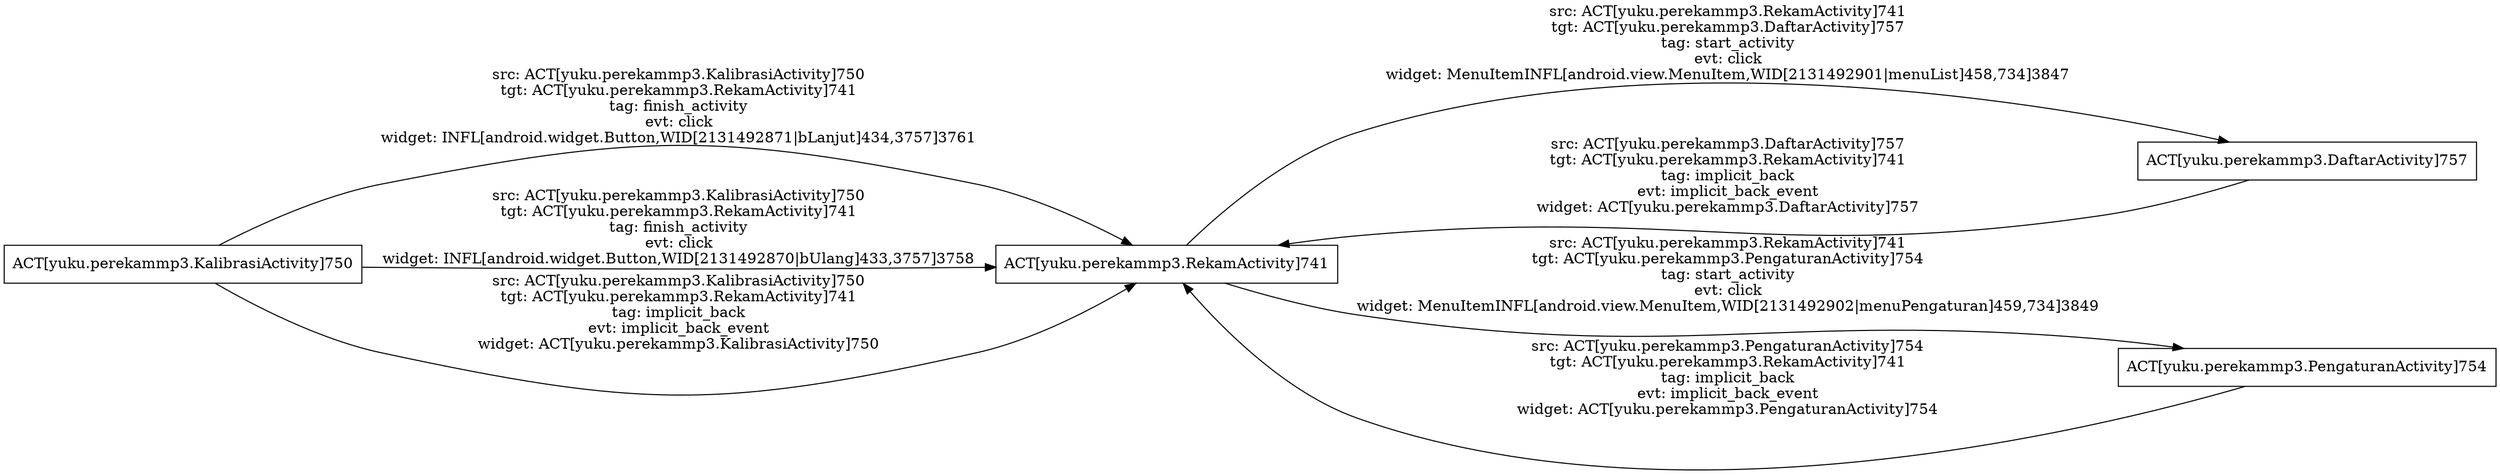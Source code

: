 digraph G {
 rankdir=LR;
 node[shape=box];
 n2 [label="ACT[yuku.perekammp3.KalibrasiActivity]750"];
 n4 [label="ACT[yuku.perekammp3.DaftarActivity]757"];
 n3 [label="ACT[yuku.perekammp3.PengaturanActivity]754"];
 n1 [label="ACT[yuku.perekammp3.RekamActivity]741"];
 n3 -> n1 [label="src: ACT[yuku.perekammp3.PengaturanActivity]754\ntgt: ACT[yuku.perekammp3.RekamActivity]741\ntag: implicit_back\nevt: implicit_back_event\nwidget: ACT[yuku.perekammp3.PengaturanActivity]754\n"];
 n1 -> n4 [label="src: ACT[yuku.perekammp3.RekamActivity]741\ntgt: ACT[yuku.perekammp3.DaftarActivity]757\ntag: start_activity\nevt: click\nwidget: MenuItemINFL[android.view.MenuItem,WID[2131492901|menuList]458,734]3847\n"];
 n1 -> n3 [label="src: ACT[yuku.perekammp3.RekamActivity]741\ntgt: ACT[yuku.perekammp3.PengaturanActivity]754\ntag: start_activity\nevt: click\nwidget: MenuItemINFL[android.view.MenuItem,WID[2131492902|menuPengaturan]459,734]3849\n"];
 n4 -> n1 [label="src: ACT[yuku.perekammp3.DaftarActivity]757\ntgt: ACT[yuku.perekammp3.RekamActivity]741\ntag: implicit_back\nevt: implicit_back_event\nwidget: ACT[yuku.perekammp3.DaftarActivity]757\n"];
 n2 -> n1 [label="src: ACT[yuku.perekammp3.KalibrasiActivity]750\ntgt: ACT[yuku.perekammp3.RekamActivity]741\ntag: finish_activity\nevt: click\nwidget: INFL[android.widget.Button,WID[2131492871|bLanjut]434,3757]3761\n"];
 n2 -> n1 [label="src: ACT[yuku.perekammp3.KalibrasiActivity]750\ntgt: ACT[yuku.perekammp3.RekamActivity]741\ntag: finish_activity\nevt: click\nwidget: INFL[android.widget.Button,WID[2131492870|bUlang]433,3757]3758\n"];
 n2 -> n1 [label="src: ACT[yuku.perekammp3.KalibrasiActivity]750\ntgt: ACT[yuku.perekammp3.RekamActivity]741\ntag: implicit_back\nevt: implicit_back_event\nwidget: ACT[yuku.perekammp3.KalibrasiActivity]750\n"];
}
